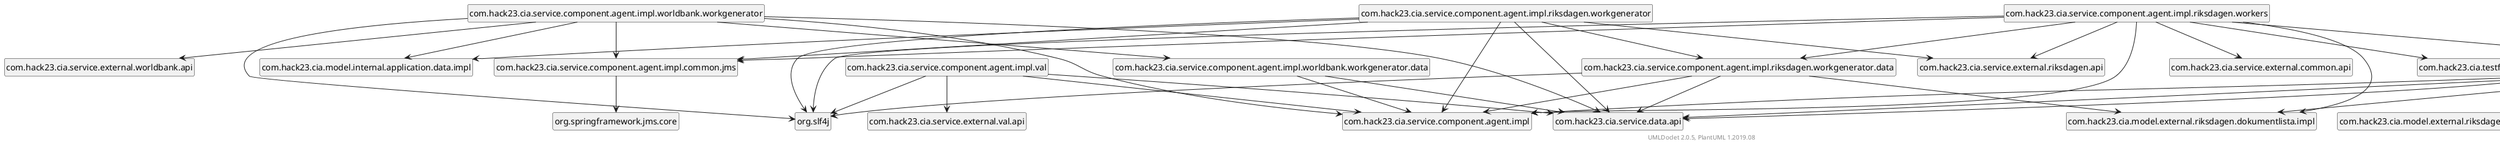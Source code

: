 @startuml
    set namespaceSeparator none
    hide circle
    hide empty fields
    hide empty methods

    com.hack23.cia.service.component.agent.impl.riksdagen.workgenerator --> org.slf4j
    com.hack23.cia.service.component.agent.impl.riksdagen.workgenerator --> com.hack23.cia.service.external.riksdagen.api
    com.hack23.cia.service.component.agent.impl.riksdagen.workgenerator --> com.hack23.cia.service.component.agent.impl.riksdagen.workgenerator.data
    com.hack23.cia.service.component.agent.impl.riksdagen.workgenerator --> com.hack23.cia.model.internal.application.data.impl
    com.hack23.cia.service.component.agent.impl.riksdagen.workgenerator --> com.hack23.cia.service.component.agent.impl.common.jms
    com.hack23.cia.service.component.agent.impl.riksdagen.workgenerator --> com.hack23.cia.service.component.agent.impl
    com.hack23.cia.service.component.agent.impl.riksdagen.workgenerator --> com.hack23.cia.service.data.api
    com.hack23.cia.service.component.agent.impl.riksdagen.workgenerator.data --> org.slf4j
    com.hack23.cia.service.component.agent.impl.riksdagen.workgenerator.data --> com.hack23.cia.service.data.api
    com.hack23.cia.service.component.agent.impl.riksdagen.workgenerator.data --> com.hack23.cia.model.external.riksdagen.dokumentlista.impl
    com.hack23.cia.service.component.agent.impl.riksdagen.workgenerator.data --> com.hack23.cia.service.component.agent.impl
    com.hack23.cia.service.component.agent.impl.riksdagen.workers.data --> com.hack23.cia.service.data.api
    com.hack23.cia.service.component.agent.impl.riksdagen.workers.data --> com.hack23.cia.model.external.riksdagen.person.impl
    com.hack23.cia.service.component.agent.impl.riksdagen.workers.data --> com.hack23.cia.model.external.riksdagen.utskottsforslag.impl
    com.hack23.cia.service.component.agent.impl.riksdagen.workers.data --> com.hack23.cia.model.external.riksdagen.documentcontent.impl
    com.hack23.cia.service.component.agent.impl.riksdagen.workers.data --> com.hack23.cia.model.external.riksdagen.dokumentstatus.impl
    com.hack23.cia.service.component.agent.impl.riksdagen.workers.data --> com.hack23.cia.model.external.riksdagen.dokumentlista.impl
    com.hack23.cia.service.component.agent.impl.riksdagen.workers.data --> com.hack23.cia.service.component.agent.impl
    com.hack23.cia.service.component.agent.impl.riksdagen.workers --> com.hack23.cia.service.component.agent.impl.common.jms
    com.hack23.cia.service.component.agent.impl.riksdagen.workers --> org.slf4j
    com.hack23.cia.service.component.agent.impl.riksdagen.workers --> com.hack23.cia.service.component.agent.impl.riksdagen.workers.data
    com.hack23.cia.service.component.agent.impl.riksdagen.workers --> com.hack23.cia.service.external.riksdagen.api
    com.hack23.cia.service.component.agent.impl.riksdagen.workers --> com.hack23.cia.service.external.common.api
    com.hack23.cia.service.component.agent.impl.riksdagen.workers --> com.hack23.cia.model.external.riksdagen.dokumentlista.impl
    com.hack23.cia.service.component.agent.impl.riksdagen.workers --> com.hack23.cia.service.component.agent.impl
    com.hack23.cia.service.component.agent.impl.riksdagen.workers --> com.hack23.cia.testfoundation
    com.hack23.cia.service.component.agent.impl.riksdagen.workers --> com.hack23.cia.service.component.agent.impl.riksdagen.workgenerator.data
    com.hack23.cia.service.component.agent.impl.common.jms --> org.springframework.jms.core
    com.hack23.cia.service.component.agent.impl.worldbank.workgenerator --> org.slf4j
    com.hack23.cia.service.component.agent.impl.worldbank.workgenerator --> com.hack23.cia.service.external.worldbank.api
    com.hack23.cia.service.component.agent.impl.worldbank.workgenerator --> com.hack23.cia.service.data.api
    com.hack23.cia.service.component.agent.impl.worldbank.workgenerator --> com.hack23.cia.model.internal.application.data.impl
    com.hack23.cia.service.component.agent.impl.worldbank.workgenerator --> com.hack23.cia.service.component.agent.impl.common.jms
    com.hack23.cia.service.component.agent.impl.worldbank.workgenerator --> com.hack23.cia.service.component.agent.impl.worldbank.workgenerator.data
    com.hack23.cia.service.component.agent.impl.worldbank.workgenerator --> com.hack23.cia.service.component.agent.impl
    com.hack23.cia.service.component.agent.impl.worldbank.workgenerator.data --> com.hack23.cia.service.data.api
    com.hack23.cia.service.component.agent.impl.worldbank.workgenerator.data --> com.hack23.cia.service.component.agent.impl
    com.hack23.cia.service.component.agent.impl.worldbank.workers.data --> com.hack23.cia.service.data.api
    com.hack23.cia.service.component.agent.impl.worldbank.workers.data --> com.hack23.cia.model.external.worldbank.countries.impl
    com.hack23.cia.service.component.agent.impl.worldbank.workers.data --> com.hack23.cia.model.external.worldbank.indicators.impl
    com.hack23.cia.service.component.agent.impl.worldbank.workers.data --> com.hack23.cia.testfoundation
    com.hack23.cia.service.component.agent.impl.val --> org.slf4j
    com.hack23.cia.service.component.agent.impl.val --> com.hack23.cia.service.data.api
    com.hack23.cia.service.component.agent.impl.val --> com.hack23.cia.service.external.val.api
    com.hack23.cia.service.component.agent.impl.val --> com.hack23.cia.service.component.agent.impl

    ' Package links
    class "com.hack23.cia.service.component.agent.impl.riksdagen.workgenerator" [[com/hack23/cia/service/component/agent/impl/riksdagen/workgenerator/package-summary.html]] {
    }
    class "com.hack23.cia.service.component.agent.impl.riksdagen.workgenerator.data" [[com/hack23/cia/service/component/agent/impl/riksdagen/workgenerator/data/package-summary.html]] {
    }
    class "com.hack23.cia.service.component.agent.impl.common.jms" [[com/hack23/cia/service/component/agent/impl/common/jms/package-summary.html]] {
    }
    class "com.hack23.cia.service.component.agent.impl.riksdagen.workers.data" [[com/hack23/cia/service/component/agent/impl/riksdagen/workers/data/package-summary.html]] {
    }
    class "com.hack23.cia.service.component.agent.impl.riksdagen.workers" [[com/hack23/cia/service/component/agent/impl/riksdagen/workers/package-summary.html]] {
    }
    class "com.hack23.cia.service.component.agent.impl.worldbank.workgenerator" [[com/hack23/cia/service/component/agent/impl/worldbank/workgenerator/package-summary.html]] {
    }
    class "com.hack23.cia.service.component.agent.impl.worldbank.workgenerator.data" [[com/hack23/cia/service/component/agent/impl/worldbank/workgenerator/data/package-summary.html]] {
    }
    class "com.hack23.cia.service.component.agent.impl.worldbank.workers.data" [[com/hack23/cia/service/component/agent/impl/worldbank/workers/data/package-summary.html]] {
    }
    class "com.hack23.cia.service.component.agent.impl.val" [[com/hack23/cia/service/component/agent/impl/val/package-summary.html]] {
    }

    center footer UMLDoclet 2.0.5, PlantUML 1.2019.08
@enduml
